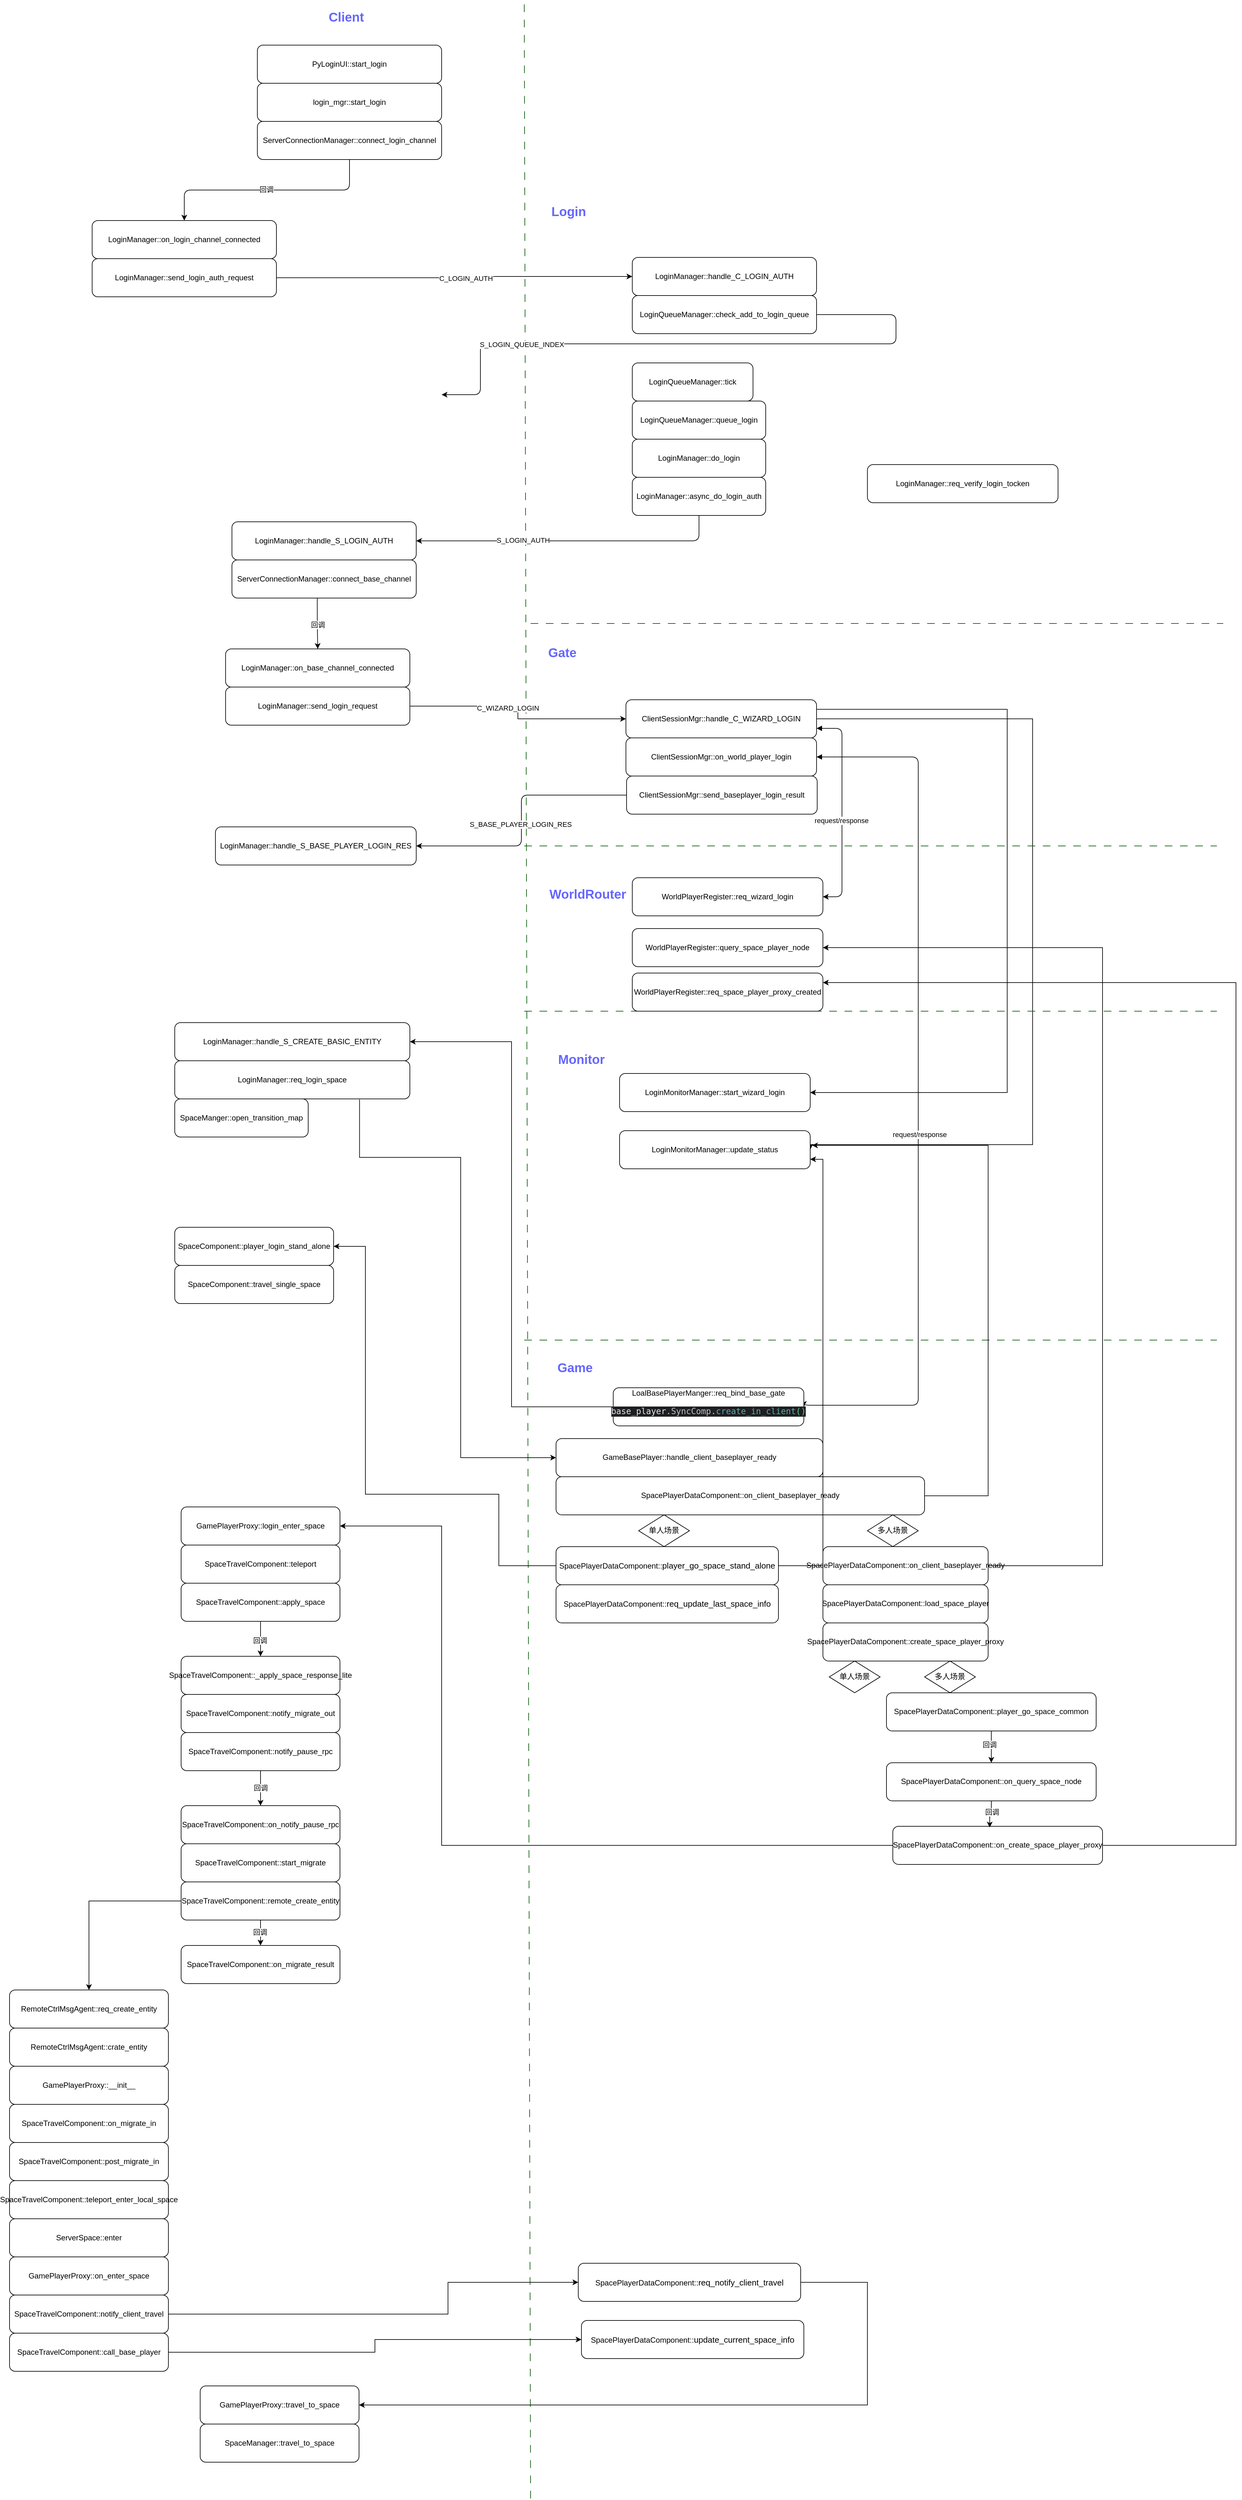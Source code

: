 <mxfile version="24.7.17">
  <diagram name="第 1 页" id="tbQYti1RwL86gPjknBMJ">
    <mxGraphModel dx="1434" dy="-325" grid="1" gridSize="10" guides="1" tooltips="1" connect="1" arrows="1" fold="1" page="1" pageScale="1" pageWidth="827" pageHeight="1169" math="0" shadow="0">
      <root>
        <mxCell id="0" />
        <mxCell id="1" parent="0" />
        <mxCell id="ZSSO2tjNnMxSbrquwL5Z-57" value="PyLoginUI::start_login" style="rounded=1;whiteSpace=wrap;html=1;" parent="1" vertex="1">
          <mxGeometry x="470" y="1360" width="290" height="60" as="geometry" />
        </mxCell>
        <mxCell id="ZSSO2tjNnMxSbrquwL5Z-58" value="login_mgr::start_login" style="rounded=1;whiteSpace=wrap;html=1;" parent="1" vertex="1">
          <mxGeometry x="470" y="1420" width="290" height="60" as="geometry" />
        </mxCell>
        <mxCell id="ZSSO2tjNnMxSbrquwL5Z-60" style="edgeStyle=orthogonalEdgeStyle;rounded=1;orthogonalLoop=1;jettySize=auto;html=1;entryX=0.5;entryY=0;entryDx=0;entryDy=0;" parent="1" source="ZSSO2tjNnMxSbrquwL5Z-59" target="ZSSO2tjNnMxSbrquwL5Z-61" edge="1">
          <mxGeometry relative="1" as="geometry">
            <mxPoint x="660" y="1670" as="targetPoint" />
          </mxGeometry>
        </mxCell>
        <mxCell id="ZSSO2tjNnMxSbrquwL5Z-62" value="回调" style="edgeLabel;html=1;align=center;verticalAlign=middle;resizable=0;points=[];rounded=1;" parent="ZSSO2tjNnMxSbrquwL5Z-60" vertex="1" connectable="0">
          <mxGeometry x="0.007" y="-1" relative="1" as="geometry">
            <mxPoint as="offset" />
          </mxGeometry>
        </mxCell>
        <mxCell id="ZSSO2tjNnMxSbrquwL5Z-59" value="ServerConnectionManager::connect_login_channel" style="rounded=1;whiteSpace=wrap;html=1;" parent="1" vertex="1">
          <mxGeometry x="470" y="1480" width="290" height="60" as="geometry" />
        </mxCell>
        <mxCell id="ZSSO2tjNnMxSbrquwL5Z-61" value="LoginManager::on_login_channel_connected" style="rounded=1;whiteSpace=wrap;html=1;" parent="1" vertex="1">
          <mxGeometry x="210" y="1636" width="290" height="60" as="geometry" />
        </mxCell>
        <mxCell id="ZSSO2tjNnMxSbrquwL5Z-65" style="edgeStyle=orthogonalEdgeStyle;rounded=1;orthogonalLoop=1;jettySize=auto;html=1;entryX=0;entryY=0.5;entryDx=0;entryDy=0;" parent="1" source="ZSSO2tjNnMxSbrquwL5Z-63" target="ZSSO2tjNnMxSbrquwL5Z-64" edge="1">
          <mxGeometry relative="1" as="geometry" />
        </mxCell>
        <mxCell id="ZSSO2tjNnMxSbrquwL5Z-66" value="C_LOGIN_AUTH" style="edgeLabel;html=1;align=center;verticalAlign=middle;resizable=0;points=[];rounded=1;" parent="ZSSO2tjNnMxSbrquwL5Z-65" vertex="1" connectable="0">
          <mxGeometry x="0.065" y="-3" relative="1" as="geometry">
            <mxPoint as="offset" />
          </mxGeometry>
        </mxCell>
        <mxCell id="ZSSO2tjNnMxSbrquwL5Z-63" value="LoginManager::send_login_auth_request" style="rounded=1;whiteSpace=wrap;html=1;" parent="1" vertex="1">
          <mxGeometry x="210" y="1696" width="290" height="60" as="geometry" />
        </mxCell>
        <mxCell id="ZSSO2tjNnMxSbrquwL5Z-64" value="LoginManager::handle_C_LOGIN_AUTH" style="rounded=1;whiteSpace=wrap;html=1;" parent="1" vertex="1">
          <mxGeometry x="1060" y="1694" width="290" height="60" as="geometry" />
        </mxCell>
        <mxCell id="ZSSO2tjNnMxSbrquwL5Z-67" value="" style="endArrow=none;html=1;rounded=1;dashed=1;dashPattern=12 12;fillColor=#008a00;strokeColor=#005700;" parent="1" edge="1">
          <mxGeometry width="50" height="50" relative="1" as="geometry">
            <mxPoint x="900" y="5220" as="sourcePoint" />
            <mxPoint x="890" y="1290" as="targetPoint" />
          </mxGeometry>
        </mxCell>
        <mxCell id="ZSSO2tjNnMxSbrquwL5Z-69" style="edgeStyle=orthogonalEdgeStyle;rounded=1;orthogonalLoop=1;jettySize=auto;html=1;entryX=1;entryY=0.5;entryDx=0;entryDy=0;" parent="1" source="ZSSO2tjNnMxSbrquwL5Z-68" edge="1">
          <mxGeometry relative="1" as="geometry">
            <mxPoint x="760" y="1910.0" as="targetPoint" />
            <Array as="points">
              <mxPoint x="1475" y="1830" />
              <mxPoint x="821" y="1830" />
              <mxPoint x="821" y="1910" />
            </Array>
          </mxGeometry>
        </mxCell>
        <mxCell id="ZSSO2tjNnMxSbrquwL5Z-71" value="S_LOGIN_QUEUE_INDEX" style="edgeLabel;html=1;align=center;verticalAlign=middle;resizable=0;points=[];rounded=1;" parent="ZSSO2tjNnMxSbrquwL5Z-69" vertex="1" connectable="0">
          <mxGeometry x="0.573" y="1" relative="1" as="geometry">
            <mxPoint as="offset" />
          </mxGeometry>
        </mxCell>
        <mxCell id="ZSSO2tjNnMxSbrquwL5Z-68" value="LoginQueueManager::check_add_to_login_queue" style="rounded=1;whiteSpace=wrap;html=1;" parent="1" vertex="1">
          <mxGeometry x="1060" y="1754" width="290" height="60" as="geometry" />
        </mxCell>
        <mxCell id="ZSSO2tjNnMxSbrquwL5Z-72" value="LoginQueueManager::tick" style="rounded=1;whiteSpace=wrap;html=1;" parent="1" vertex="1">
          <mxGeometry x="1060" y="1860" width="190" height="60" as="geometry" />
        </mxCell>
        <mxCell id="ZSSO2tjNnMxSbrquwL5Z-73" value="LoginQueueManager::queue_login" style="rounded=1;whiteSpace=wrap;html=1;" parent="1" vertex="1">
          <mxGeometry x="1060" y="1920" width="210" height="60" as="geometry" />
        </mxCell>
        <mxCell id="ZSSO2tjNnMxSbrquwL5Z-74" value="LoginManager::do_login" style="rounded=1;whiteSpace=wrap;html=1;" parent="1" vertex="1">
          <mxGeometry x="1060" y="1980" width="210" height="60" as="geometry" />
        </mxCell>
        <mxCell id="ZSSO2tjNnMxSbrquwL5Z-76" style="edgeStyle=orthogonalEdgeStyle;rounded=1;orthogonalLoop=1;jettySize=auto;html=1;entryX=1;entryY=0.5;entryDx=0;entryDy=0;exitX=0.5;exitY=1;exitDx=0;exitDy=0;" parent="1" source="ZSSO2tjNnMxSbrquwL5Z-75" target="ZSSO2tjNnMxSbrquwL5Z-78" edge="1">
          <mxGeometry relative="1" as="geometry">
            <mxPoint x="780" y="2120.0" as="targetPoint" />
            <Array as="points">
              <mxPoint x="1165" y="2140" />
              <mxPoint x="730" y="2140" />
            </Array>
          </mxGeometry>
        </mxCell>
        <mxCell id="ZSSO2tjNnMxSbrquwL5Z-77" value="S_LOGIN_AUTH" style="edgeLabel;html=1;align=center;verticalAlign=middle;resizable=0;points=[];rounded=1;" parent="ZSSO2tjNnMxSbrquwL5Z-76" vertex="1" connectable="0">
          <mxGeometry x="0.307" y="-1" relative="1" as="geometry">
            <mxPoint as="offset" />
          </mxGeometry>
        </mxCell>
        <mxCell id="ZSSO2tjNnMxSbrquwL5Z-75" value="LoginManager::async_do_login_auth" style="rounded=1;whiteSpace=wrap;html=1;" parent="1" vertex="1">
          <mxGeometry x="1060" y="2040" width="210" height="60" as="geometry" />
        </mxCell>
        <mxCell id="ZSSO2tjNnMxSbrquwL5Z-80" style="edgeStyle=orthogonalEdgeStyle;rounded=1;orthogonalLoop=1;jettySize=auto;html=1;exitX=0.463;exitY=0.97;exitDx=0;exitDy=0;exitPerimeter=0;" parent="1" source="ZSSO2tjNnMxSbrquwL5Z-82" target="ZSSO2tjNnMxSbrquwL5Z-79" edge="1">
          <mxGeometry relative="1" as="geometry" />
        </mxCell>
        <mxCell id="ZSSO2tjNnMxSbrquwL5Z-85" value="回调" style="edgeLabel;html=1;align=center;verticalAlign=middle;resizable=0;points=[];rounded=1;" parent="ZSSO2tjNnMxSbrquwL5Z-80" vertex="1" connectable="0">
          <mxGeometry x="0.083" relative="1" as="geometry">
            <mxPoint as="offset" />
          </mxGeometry>
        </mxCell>
        <mxCell id="ZSSO2tjNnMxSbrquwL5Z-78" value="LoginManager::handle_S_LOGIN_AUTH" style="rounded=1;whiteSpace=wrap;html=1;" parent="1" vertex="1">
          <mxGeometry x="430" y="2110" width="290" height="60" as="geometry" />
        </mxCell>
        <mxCell id="ZSSO2tjNnMxSbrquwL5Z-79" value="LoginManager::on_base_channel_connected" style="rounded=1;whiteSpace=wrap;html=1;" parent="1" vertex="1">
          <mxGeometry x="420" y="2310" width="290" height="60" as="geometry" />
        </mxCell>
        <mxCell id="ZSSO2tjNnMxSbrquwL5Z-82" value="ServerConnectionManager::connect_base&lt;span style=&quot;background-color: initial;&quot;&gt;_channel&lt;/span&gt;" style="rounded=1;whiteSpace=wrap;html=1;" parent="1" vertex="1">
          <mxGeometry x="430" y="2170" width="290" height="60" as="geometry" />
        </mxCell>
        <mxCell id="eY6YEB3uUFRD9Ry-o-zU-1" style="edgeStyle=orthogonalEdgeStyle;rounded=0;orthogonalLoop=1;jettySize=auto;html=1;" parent="1" source="ZSSO2tjNnMxSbrquwL5Z-86" target="ZSSO2tjNnMxSbrquwL5Z-92" edge="1">
          <mxGeometry relative="1" as="geometry" />
        </mxCell>
        <mxCell id="eY6YEB3uUFRD9Ry-o-zU-2" value="C_WIZARD_LOGIN" style="edgeLabel;html=1;align=center;verticalAlign=middle;resizable=0;points=[];" parent="eY6YEB3uUFRD9Ry-o-zU-1" vertex="1" connectable="0">
          <mxGeometry x="-0.146" y="-3" relative="1" as="geometry">
            <mxPoint as="offset" />
          </mxGeometry>
        </mxCell>
        <mxCell id="ZSSO2tjNnMxSbrquwL5Z-86" value="LoginManager::send_login_request" style="rounded=1;whiteSpace=wrap;html=1;" parent="1" vertex="1">
          <mxGeometry x="420" y="2370" width="290" height="60" as="geometry" />
        </mxCell>
        <mxCell id="eY6YEB3uUFRD9Ry-o-zU-4" style="edgeStyle=orthogonalEdgeStyle;rounded=0;orthogonalLoop=1;jettySize=auto;html=1;entryX=1;entryY=0.5;entryDx=0;entryDy=0;exitX=1;exitY=0.25;exitDx=0;exitDy=0;" parent="1" source="ZSSO2tjNnMxSbrquwL5Z-92" target="eY6YEB3uUFRD9Ry-o-zU-3" edge="1">
          <mxGeometry relative="1" as="geometry">
            <Array as="points">
              <mxPoint x="1650" y="2405" />
              <mxPoint x="1650" y="3008" />
            </Array>
          </mxGeometry>
        </mxCell>
        <mxCell id="eY6YEB3uUFRD9Ry-o-zU-5" style="edgeStyle=orthogonalEdgeStyle;rounded=0;orthogonalLoop=1;jettySize=auto;html=1;entryX=1;entryY=0.5;entryDx=0;entryDy=0;exitX=1;exitY=0.5;exitDx=0;exitDy=0;" parent="1" source="ZSSO2tjNnMxSbrquwL5Z-92" target="ZSSO2tjNnMxSbrquwL5Z-115" edge="1">
          <mxGeometry relative="1" as="geometry">
            <Array as="points">
              <mxPoint x="1690" y="2420" />
              <mxPoint x="1690" y="3090" />
              <mxPoint x="1340" y="3090" />
            </Array>
          </mxGeometry>
        </mxCell>
        <mxCell id="ZSSO2tjNnMxSbrquwL5Z-92" value="ClientSessionMgr::handle_C_WIZARD_LOGIN" style="rounded=1;whiteSpace=wrap;html=1;" parent="1" vertex="1">
          <mxGeometry x="1050" y="2390" width="300" height="60" as="geometry" />
        </mxCell>
        <mxCell id="ZSSO2tjNnMxSbrquwL5Z-93" value="LoginManager::req_verify_login_tocken" style="rounded=1;whiteSpace=wrap;html=1;" parent="1" vertex="1">
          <mxGeometry x="1430" y="2020" width="300" height="60" as="geometry" />
        </mxCell>
        <mxCell id="ZSSO2tjNnMxSbrquwL5Z-97" value="Login" style="text;html=1;align=center;verticalAlign=middle;whiteSpace=wrap;rounded=0;fontColor=#6666FF;fontStyle=1;fontSize=20;" parent="1" vertex="1">
          <mxGeometry x="930" y="1606" width="60" height="30" as="geometry" />
        </mxCell>
        <mxCell id="ZSSO2tjNnMxSbrquwL5Z-98" value="Client" style="text;html=1;align=center;verticalAlign=middle;whiteSpace=wrap;rounded=0;fontColor=#6666FF;fontStyle=1;fontSize=20;" parent="1" vertex="1">
          <mxGeometry x="580" y="1300" width="60" height="30" as="geometry" />
        </mxCell>
        <mxCell id="ZSSO2tjNnMxSbrquwL5Z-99" value="Gate" style="text;html=1;align=center;verticalAlign=middle;whiteSpace=wrap;rounded=0;fontColor=#6666FF;fontStyle=1;fontSize=20;" parent="1" vertex="1">
          <mxGeometry x="920" y="2300" width="60" height="30" as="geometry" />
        </mxCell>
        <mxCell id="ZSSO2tjNnMxSbrquwL5Z-100" value="" style="endArrow=none;html=1;rounded=1;dashed=1;dashPattern=12 12;fillColor=#008a00;strokeColor=#005700;" parent="1" edge="1">
          <mxGeometry width="50" height="50" relative="1" as="geometry">
            <mxPoint x="900" y="2270" as="sourcePoint" />
            <mxPoint x="1990" y="2270" as="targetPoint" />
          </mxGeometry>
        </mxCell>
        <mxCell id="ZSSO2tjNnMxSbrquwL5Z-101" value="WorldRouter" style="text;html=1;align=center;verticalAlign=middle;whiteSpace=wrap;rounded=0;fontColor=#6666FF;fontStyle=1;fontSize=20;" parent="1" vertex="1">
          <mxGeometry x="960" y="2680" width="60" height="30" as="geometry" />
        </mxCell>
        <mxCell id="ZSSO2tjNnMxSbrquwL5Z-102" value="" style="endArrow=none;html=1;rounded=1;dashed=1;dashPattern=12 12;fillColor=#008a00;strokeColor=#005700;" parent="1" edge="1">
          <mxGeometry width="50" height="50" relative="1" as="geometry">
            <mxPoint x="890" y="2620" as="sourcePoint" />
            <mxPoint x="1980" y="2620" as="targetPoint" />
          </mxGeometry>
        </mxCell>
        <mxCell id="ZSSO2tjNnMxSbrquwL5Z-103" value="WorldPlayerRegister::req_wizard_login" style="rounded=1;whiteSpace=wrap;html=1;" parent="1" vertex="1">
          <mxGeometry x="1060" y="2670" width="300" height="60" as="geometry" />
        </mxCell>
        <mxCell id="ZSSO2tjNnMxSbrquwL5Z-105" style="edgeStyle=orthogonalEdgeStyle;rounded=1;orthogonalLoop=1;jettySize=auto;html=1;entryX=1;entryY=0.5;entryDx=0;entryDy=0;startArrow=block;startFill=1;exitX=1;exitY=0.75;exitDx=0;exitDy=0;" parent="1" source="ZSSO2tjNnMxSbrquwL5Z-92" target="ZSSO2tjNnMxSbrquwL5Z-103" edge="1">
          <mxGeometry relative="1" as="geometry">
            <Array as="points">
              <mxPoint x="1390" y="2435" />
              <mxPoint x="1390" y="2700" />
            </Array>
          </mxGeometry>
        </mxCell>
        <mxCell id="ZSSO2tjNnMxSbrquwL5Z-106" value="request/response" style="edgeLabel;html=1;align=center;verticalAlign=middle;resizable=0;points=[];rounded=1;" parent="ZSSO2tjNnMxSbrquwL5Z-105" vertex="1" connectable="0">
          <mxGeometry x="0.103" y="-1" relative="1" as="geometry">
            <mxPoint as="offset" />
          </mxGeometry>
        </mxCell>
        <mxCell id="ZSSO2tjNnMxSbrquwL5Z-110" style="edgeStyle=orthogonalEdgeStyle;rounded=1;orthogonalLoop=1;jettySize=auto;html=1;exitX=1;exitY=0.5;exitDx=0;exitDy=0;startArrow=block;startFill=1;entryX=1;entryY=0.5;entryDx=0;entryDy=0;" parent="1" source="ZSSO2tjNnMxSbrquwL5Z-104" target="ZSSO2tjNnMxSbrquwL5Z-109" edge="1">
          <mxGeometry relative="1" as="geometry">
            <Array as="points">
              <mxPoint x="1510" y="2480" />
              <mxPoint x="1510" y="3500" />
              <mxPoint x="1330" y="3500" />
            </Array>
            <mxPoint x="1340" y="3500" as="targetPoint" />
          </mxGeometry>
        </mxCell>
        <mxCell id="ZSSO2tjNnMxSbrquwL5Z-111" value="request/response" style="edgeLabel;html=1;align=center;verticalAlign=middle;resizable=0;points=[];rounded=1;" parent="ZSSO2tjNnMxSbrquwL5Z-110" vertex="1" connectable="0">
          <mxGeometry x="0.107" y="2" relative="1" as="geometry">
            <mxPoint as="offset" />
          </mxGeometry>
        </mxCell>
        <mxCell id="ZSSO2tjNnMxSbrquwL5Z-104" value="ClientSessionMgr::on_world_player_login" style="rounded=1;whiteSpace=wrap;html=1;" parent="1" vertex="1">
          <mxGeometry x="1050" y="2450" width="300" height="60" as="geometry" />
        </mxCell>
        <mxCell id="ZSSO2tjNnMxSbrquwL5Z-107" value="Game" style="text;html=1;align=center;verticalAlign=middle;whiteSpace=wrap;rounded=0;fontColor=#6666FF;fontStyle=1;fontSize=20;" parent="1" vertex="1">
          <mxGeometry x="940" y="3425.46" width="60" height="30" as="geometry" />
        </mxCell>
        <mxCell id="ZSSO2tjNnMxSbrquwL5Z-108" value="" style="endArrow=none;html=1;rounded=1;dashed=1;dashPattern=12 12;fillColor=#008a00;strokeColor=#005700;" parent="1" edge="1">
          <mxGeometry width="50" height="50" relative="1" as="geometry">
            <mxPoint x="890" y="2880" as="sourcePoint" />
            <mxPoint x="1980" y="2880" as="targetPoint" />
          </mxGeometry>
        </mxCell>
        <mxCell id="eY6YEB3uUFRD9Ry-o-zU-9" style="edgeStyle=orthogonalEdgeStyle;rounded=0;orthogonalLoop=1;jettySize=auto;html=1;entryX=1;entryY=0.5;entryDx=0;entryDy=0;" parent="1" source="ZSSO2tjNnMxSbrquwL5Z-109" target="eY6YEB3uUFRD9Ry-o-zU-6" edge="1">
          <mxGeometry relative="1" as="geometry" />
        </mxCell>
        <mxCell id="ZSSO2tjNnMxSbrquwL5Z-109" value="LoalBasePlayerManger::req_bind_base_gate&lt;div&gt;&lt;div style=&quot;background-color:#1e1f22;color:#bcbec4&quot;&gt;&lt;pre style=&quot;font-family:&#39;JetBrains Mono&#39;,monospace;font-size:9.8pt;&quot;&gt;&lt;span style=&quot;color:#e5e3e3;&quot;&gt;base_player&lt;/span&gt;.SyncComp.&lt;span style=&quot;color:#58aeae;&quot;&gt;create_in_client&lt;/span&gt;&lt;span style=&quot;color:#63ca97;&quot;&gt;()&lt;/span&gt;&lt;/pre&gt;&lt;/div&gt;&lt;/div&gt;" style="rounded=1;whiteSpace=wrap;html=1;" parent="1" vertex="1">
          <mxGeometry x="1030" y="3472.46" width="300" height="60" as="geometry" />
        </mxCell>
        <mxCell id="ZSSO2tjNnMxSbrquwL5Z-113" value="" style="endArrow=none;html=1;rounded=1;dashed=1;dashPattern=12 12;fillColor=#008a00;strokeColor=#005700;" parent="1" edge="1">
          <mxGeometry width="50" height="50" relative="1" as="geometry">
            <mxPoint x="890" y="3397.53" as="sourcePoint" />
            <mxPoint x="1980" y="3397.53" as="targetPoint" />
          </mxGeometry>
        </mxCell>
        <mxCell id="ZSSO2tjNnMxSbrquwL5Z-114" value="Monitor" style="text;html=1;align=center;verticalAlign=middle;whiteSpace=wrap;rounded=0;fontColor=#6666FF;fontStyle=1;fontSize=20;" parent="1" vertex="1">
          <mxGeometry x="950" y="2940" width="60" height="30" as="geometry" />
        </mxCell>
        <mxCell id="ZSSO2tjNnMxSbrquwL5Z-115" value="LoginMonitorManager::update_status" style="rounded=1;whiteSpace=wrap;html=1;" parent="1" vertex="1">
          <mxGeometry x="1040" y="3068" width="300" height="60" as="geometry" />
        </mxCell>
        <mxCell id="ZSSO2tjNnMxSbrquwL5Z-119" style="edgeStyle=orthogonalEdgeStyle;rounded=1;orthogonalLoop=1;jettySize=auto;html=1;entryX=1;entryY=0.5;entryDx=0;entryDy=0;" parent="1" source="ZSSO2tjNnMxSbrquwL5Z-117" target="ZSSO2tjNnMxSbrquwL5Z-118" edge="1">
          <mxGeometry relative="1" as="geometry" />
        </mxCell>
        <mxCell id="ZSSO2tjNnMxSbrquwL5Z-121" value="S_BASE_PLAYER_LOGIN_RES" style="edgeLabel;html=1;align=center;verticalAlign=middle;resizable=0;points=[];rounded=1;" parent="ZSSO2tjNnMxSbrquwL5Z-119" vertex="1" connectable="0">
          <mxGeometry x="0.029" y="-2" relative="1" as="geometry">
            <mxPoint as="offset" />
          </mxGeometry>
        </mxCell>
        <mxCell id="ZSSO2tjNnMxSbrquwL5Z-117" value="ClientSessionMgr::send_baseplayer_login_result" style="rounded=1;whiteSpace=wrap;html=1;" parent="1" vertex="1">
          <mxGeometry x="1051" y="2510" width="300" height="60" as="geometry" />
        </mxCell>
        <mxCell id="ZSSO2tjNnMxSbrquwL5Z-118" value="LoginManager::handle_S_BASE_PLAYER_LOGIN_RES" style="rounded=1;whiteSpace=wrap;html=1;" parent="1" vertex="1">
          <mxGeometry x="404" y="2590" width="316" height="60" as="geometry" />
        </mxCell>
        <mxCell id="eY6YEB3uUFRD9Ry-o-zU-3" value="LoginMonitorManager::start_wizard_login" style="rounded=1;whiteSpace=wrap;html=1;" parent="1" vertex="1">
          <mxGeometry x="1040" y="2978" width="300" height="60" as="geometry" />
        </mxCell>
        <mxCell id="eY6YEB3uUFRD9Ry-o-zU-6" value="LoginManager::handle_S_CREATE_BASIC_ENTITY" style="rounded=1;whiteSpace=wrap;html=1;" parent="1" vertex="1">
          <mxGeometry x="340" y="2898" width="370" height="60" as="geometry" />
        </mxCell>
        <mxCell id="eY6YEB3uUFRD9Ry-o-zU-10" style="edgeStyle=orthogonalEdgeStyle;rounded=0;orthogonalLoop=1;jettySize=auto;html=1;exitX=0.786;exitY=1.017;exitDx=0;exitDy=0;exitPerimeter=0;entryX=0;entryY=0.5;entryDx=0;entryDy=0;" parent="1" source="eY6YEB3uUFRD9Ry-o-zU-7" target="eY6YEB3uUFRD9Ry-o-zU-11" edge="1">
          <mxGeometry relative="1" as="geometry">
            <mxPoint x="960" y="3110" as="targetPoint" />
            <Array as="points">
              <mxPoint x="631" y="3110" />
              <mxPoint x="790" y="3110" />
              <mxPoint x="790" y="3582" />
            </Array>
          </mxGeometry>
        </mxCell>
        <mxCell id="eY6YEB3uUFRD9Ry-o-zU-7" value="LoginManager::req_login_space" style="rounded=1;whiteSpace=wrap;html=1;" parent="1" vertex="1">
          <mxGeometry x="340" y="2958" width="370" height="60" as="geometry" />
        </mxCell>
        <mxCell id="eY6YEB3uUFRD9Ry-o-zU-8" value="SpaceManger::open_transition_map" style="rounded=1;whiteSpace=wrap;html=1;" parent="1" vertex="1">
          <mxGeometry x="340" y="3018" width="210" height="60" as="geometry" />
        </mxCell>
        <mxCell id="eY6YEB3uUFRD9Ry-o-zU-11" value="GameBasePlayer::handle_client_baseplayer_ready" style="rounded=1;whiteSpace=wrap;html=1;" parent="1" vertex="1">
          <mxGeometry x="940" y="3552.46" width="420" height="60" as="geometry" />
        </mxCell>
        <mxCell id="eY6YEB3uUFRD9Ry-o-zU-12" style="edgeStyle=orthogonalEdgeStyle;rounded=0;orthogonalLoop=1;jettySize=auto;html=1;entryX=1.01;entryY=0.385;entryDx=0;entryDy=0;entryPerimeter=0;exitX=1;exitY=0.5;exitDx=0;exitDy=0;" parent="1" source="eY6YEB3uUFRD9Ry-o-zU-13" target="ZSSO2tjNnMxSbrquwL5Z-115" edge="1">
          <mxGeometry relative="1" as="geometry">
            <Array as="points">
              <mxPoint x="1620" y="3643" />
              <mxPoint x="1620" y="3091" />
            </Array>
          </mxGeometry>
        </mxCell>
        <mxCell id="eY6YEB3uUFRD9Ry-o-zU-13" value="SpacePlayerDataComponent::on_client_baseplayer_ready" style="rounded=1;whiteSpace=wrap;html=1;" parent="1" vertex="1">
          <mxGeometry x="940" y="3612.46" width="580" height="60" as="geometry" />
        </mxCell>
        <mxCell id="g29lBKL64UpHzZ_KrCZt-3" style="edgeStyle=orthogonalEdgeStyle;rounded=0;orthogonalLoop=1;jettySize=auto;html=1;entryX=1;entryY=0.75;entryDx=0;entryDy=0;exitX=1;exitY=0.5;exitDx=0;exitDy=0;" parent="1" source="g29lBKL64UpHzZ_KrCZt-1" target="ZSSO2tjNnMxSbrquwL5Z-115" edge="1">
          <mxGeometry relative="1" as="geometry">
            <Array as="points">
              <mxPoint x="1360" y="3752" />
              <mxPoint x="1360" y="3113" />
            </Array>
          </mxGeometry>
        </mxCell>
        <mxCell id="g29lBKL64UpHzZ_KrCZt-5" style="edgeStyle=orthogonalEdgeStyle;rounded=0;orthogonalLoop=1;jettySize=auto;html=1;entryX=1;entryY=0.5;entryDx=0;entryDy=0;exitX=0;exitY=0.5;exitDx=0;exitDy=0;" parent="1" source="g29lBKL64UpHzZ_KrCZt-1" target="g29lBKL64UpHzZ_KrCZt-4" edge="1">
          <mxGeometry relative="1" as="geometry">
            <Array as="points">
              <mxPoint x="850" y="3752" />
              <mxPoint x="850" y="3640" />
              <mxPoint x="640" y="3640" />
              <mxPoint x="640" y="3250" />
            </Array>
          </mxGeometry>
        </mxCell>
        <mxCell id="g29lBKL64UpHzZ_KrCZt-1" value="SpacePlayerDataComponent::&lt;span style=&quot;font-size: 9.8pt;&quot;&gt;player_go_space_stand_alone&lt;/span&gt;" style="rounded=1;whiteSpace=wrap;html=1;fontColor=#000000;labelBackgroundColor=none;fontFamily=Helvetica;" parent="1" vertex="1">
          <mxGeometry x="940" y="3722.46" width="350" height="60" as="geometry" />
        </mxCell>
        <mxCell id="g29lBKL64UpHzZ_KrCZt-2" value="单人场景" style="rhombus;whiteSpace=wrap;html=1;" parent="1" vertex="1">
          <mxGeometry x="1070" y="3672.46" width="80" height="50" as="geometry" />
        </mxCell>
        <mxCell id="g29lBKL64UpHzZ_KrCZt-4" value="SpaceComponent::player_login_stand_alone" style="rounded=1;whiteSpace=wrap;html=1;" parent="1" vertex="1">
          <mxGeometry x="340" y="3220" width="250" height="60" as="geometry" />
        </mxCell>
        <mxCell id="g29lBKL64UpHzZ_KrCZt-6" value="SpaceComponent::travel_single_space" style="rounded=1;whiteSpace=wrap;html=1;" parent="1" vertex="1">
          <mxGeometry x="340" y="3280" width="250" height="60" as="geometry" />
        </mxCell>
        <mxCell id="g29lBKL64UpHzZ_KrCZt-7" value="SpacePlayerDataComponent::&lt;span style=&quot;font-size: 13.067px;&quot;&gt;req_update_last_space_info&lt;/span&gt;" style="rounded=1;whiteSpace=wrap;html=1;fontColor=#000000;labelBackgroundColor=none;fontFamily=Helvetica;" parent="1" vertex="1">
          <mxGeometry x="940" y="3782.46" width="350" height="60" as="geometry" />
        </mxCell>
        <mxCell id="g29lBKL64UpHzZ_KrCZt-8" value="多人场景" style="rhombus;whiteSpace=wrap;html=1;" parent="1" vertex="1">
          <mxGeometry x="1430" y="3672.46" width="80" height="50" as="geometry" />
        </mxCell>
        <mxCell id="g29lBKL64UpHzZ_KrCZt-11" value="WorldPlayerRegister::query_space_player_node" style="rounded=1;whiteSpace=wrap;html=1;" parent="1" vertex="1">
          <mxGeometry x="1060" y="2750" width="300" height="60" as="geometry" />
        </mxCell>
        <mxCell id="g29lBKL64UpHzZ_KrCZt-14" style="edgeStyle=orthogonalEdgeStyle;rounded=0;orthogonalLoop=1;jettySize=auto;html=1;entryX=1;entryY=0.5;entryDx=0;entryDy=0;" parent="1" source="g29lBKL64UpHzZ_KrCZt-12" target="g29lBKL64UpHzZ_KrCZt-11" edge="1">
          <mxGeometry relative="1" as="geometry">
            <Array as="points">
              <mxPoint x="1800" y="3753" />
              <mxPoint x="1800" y="2780" />
            </Array>
          </mxGeometry>
        </mxCell>
        <mxCell id="g29lBKL64UpHzZ_KrCZt-12" value="SpacePlayerDataComponent::on_client_baseplayer_ready" style="rounded=1;whiteSpace=wrap;html=1;fontColor=#000000;labelBackgroundColor=none;fontFamily=Helvetica;" parent="1" vertex="1">
          <mxGeometry x="1360" y="3722.46" width="260" height="60" as="geometry" />
        </mxCell>
        <mxCell id="g29lBKL64UpHzZ_KrCZt-15" value="SpacePlayerDataComponent::load_space_player" style="rounded=1;whiteSpace=wrap;html=1;fontColor=#000000;labelBackgroundColor=none;fontFamily=Helvetica;" parent="1" vertex="1">
          <mxGeometry x="1360" y="3782.46" width="260" height="60" as="geometry" />
        </mxCell>
        <mxCell id="g29lBKL64UpHzZ_KrCZt-16" value="SpacePlayerDataComponent::create_space_player_proxy" style="rounded=1;whiteSpace=wrap;html=1;fontColor=#000000;labelBackgroundColor=none;fontFamily=Helvetica;" parent="1" vertex="1">
          <mxGeometry x="1360" y="3842.46" width="260" height="60" as="geometry" />
        </mxCell>
        <mxCell id="g29lBKL64UpHzZ_KrCZt-17" value="单人场景" style="rhombus;whiteSpace=wrap;html=1;" parent="1" vertex="1">
          <mxGeometry x="1370" y="3902.46" width="80" height="50" as="geometry" />
        </mxCell>
        <mxCell id="g29lBKL64UpHzZ_KrCZt-18" value="多人场景" style="rhombus;whiteSpace=wrap;html=1;" parent="1" vertex="1">
          <mxGeometry x="1520" y="3902.46" width="80" height="50" as="geometry" />
        </mxCell>
        <mxCell id="g29lBKL64UpHzZ_KrCZt-20" style="edgeStyle=orthogonalEdgeStyle;rounded=0;orthogonalLoop=1;jettySize=auto;html=1;" parent="1" source="g29lBKL64UpHzZ_KrCZt-19" edge="1">
          <mxGeometry relative="1" as="geometry">
            <mxPoint x="1625" y="4062.46" as="targetPoint" />
          </mxGeometry>
        </mxCell>
        <mxCell id="g29lBKL64UpHzZ_KrCZt-21" value="回调" style="edgeLabel;html=1;align=center;verticalAlign=middle;resizable=0;points=[];" parent="g29lBKL64UpHzZ_KrCZt-20" vertex="1" connectable="0">
          <mxGeometry x="-0.156" y="-3" relative="1" as="geometry">
            <mxPoint as="offset" />
          </mxGeometry>
        </mxCell>
        <mxCell id="g29lBKL64UpHzZ_KrCZt-19" value="SpacePlayerDataComponent::player_go_space_common" style="rounded=1;whiteSpace=wrap;html=1;fontColor=#000000;labelBackgroundColor=none;fontFamily=Helvetica;" parent="1" vertex="1">
          <mxGeometry x="1460" y="3952.46" width="330" height="60" as="geometry" />
        </mxCell>
        <mxCell id="g29lBKL64UpHzZ_KrCZt-22" value="SpacePlayerDataComponent::on_query_space_node" style="rounded=1;whiteSpace=wrap;html=1;fontColor=#000000;labelBackgroundColor=none;fontFamily=Helvetica;" parent="1" vertex="1">
          <mxGeometry x="1460" y="4062.46" width="330" height="60" as="geometry" />
        </mxCell>
        <mxCell id="g29lBKL64UpHzZ_KrCZt-27" style="edgeStyle=orthogonalEdgeStyle;rounded=0;orthogonalLoop=1;jettySize=auto;html=1;entryX=1;entryY=0.25;entryDx=0;entryDy=0;" parent="1" source="g29lBKL64UpHzZ_KrCZt-23" target="g29lBKL64UpHzZ_KrCZt-26" edge="1">
          <mxGeometry relative="1" as="geometry">
            <Array as="points">
              <mxPoint x="2010" y="4192" />
              <mxPoint x="2010" y="2835" />
            </Array>
          </mxGeometry>
        </mxCell>
        <mxCell id="g29lBKL64UpHzZ_KrCZt-28" style="edgeStyle=orthogonalEdgeStyle;rounded=0;orthogonalLoop=1;jettySize=auto;html=1;entryX=1;entryY=0.5;entryDx=0;entryDy=0;" parent="1" source="g29lBKL64UpHzZ_KrCZt-23" target="g29lBKL64UpHzZ_KrCZt-29" edge="1">
          <mxGeometry relative="1" as="geometry">
            <mxPoint x="650" y="3670" as="targetPoint" />
            <Array as="points">
              <mxPoint x="760" y="4192" />
              <mxPoint x="760" y="3690" />
            </Array>
          </mxGeometry>
        </mxCell>
        <mxCell id="g29lBKL64UpHzZ_KrCZt-23" value="SpacePlayerDataComponent::on_create_space_player_proxy" style="rounded=1;whiteSpace=wrap;html=1;fontColor=#000000;labelBackgroundColor=none;fontFamily=Helvetica;" parent="1" vertex="1">
          <mxGeometry x="1470" y="4162.46" width="330" height="60" as="geometry" />
        </mxCell>
        <mxCell id="g29lBKL64UpHzZ_KrCZt-24" style="edgeStyle=orthogonalEdgeStyle;rounded=0;orthogonalLoop=1;jettySize=auto;html=1;entryX=0.462;entryY=0.031;entryDx=0;entryDy=0;entryPerimeter=0;" parent="1" source="g29lBKL64UpHzZ_KrCZt-22" target="g29lBKL64UpHzZ_KrCZt-23" edge="1">
          <mxGeometry relative="1" as="geometry" />
        </mxCell>
        <mxCell id="g29lBKL64UpHzZ_KrCZt-25" value="回调" style="edgeLabel;html=1;align=center;verticalAlign=middle;resizable=0;points=[];" parent="g29lBKL64UpHzZ_KrCZt-24" vertex="1" connectable="0">
          <mxGeometry x="-0.225" y="1" relative="1" as="geometry">
            <mxPoint as="offset" />
          </mxGeometry>
        </mxCell>
        <mxCell id="g29lBKL64UpHzZ_KrCZt-26" value="WorldPlayerRegister::req_space_player_proxy_created" style="rounded=1;whiteSpace=wrap;html=1;" parent="1" vertex="1">
          <mxGeometry x="1060" y="2820" width="300" height="60" as="geometry" />
        </mxCell>
        <mxCell id="g29lBKL64UpHzZ_KrCZt-29" value="GamePlayerProxy::login_enter_space" style="rounded=1;whiteSpace=wrap;html=1;" parent="1" vertex="1">
          <mxGeometry x="350" y="3660" width="250" height="60" as="geometry" />
        </mxCell>
        <mxCell id="g29lBKL64UpHzZ_KrCZt-30" value="SpaceTravelComponent::teleport" style="rounded=1;whiteSpace=wrap;html=1;" parent="1" vertex="1">
          <mxGeometry x="350" y="3720" width="250" height="60" as="geometry" />
        </mxCell>
        <mxCell id="g29lBKL64UpHzZ_KrCZt-35" style="edgeStyle=orthogonalEdgeStyle;rounded=0;orthogonalLoop=1;jettySize=auto;html=1;entryX=0.5;entryY=0;entryDx=0;entryDy=0;" parent="1" source="g29lBKL64UpHzZ_KrCZt-31" target="g29lBKL64UpHzZ_KrCZt-32" edge="1">
          <mxGeometry relative="1" as="geometry" />
        </mxCell>
        <mxCell id="g29lBKL64UpHzZ_KrCZt-36" value="回调" style="edgeLabel;html=1;align=center;verticalAlign=middle;resizable=0;points=[];" parent="g29lBKL64UpHzZ_KrCZt-35" vertex="1" connectable="0">
          <mxGeometry x="0.067" y="-1" relative="1" as="geometry">
            <mxPoint as="offset" />
          </mxGeometry>
        </mxCell>
        <mxCell id="g29lBKL64UpHzZ_KrCZt-31" value="SpaceTravelComponent::apply_space" style="rounded=1;whiteSpace=wrap;html=1;" parent="1" vertex="1">
          <mxGeometry x="350" y="3780" width="250" height="60" as="geometry" />
        </mxCell>
        <mxCell id="g29lBKL64UpHzZ_KrCZt-32" value="SpaceTravelComponent::_apply_space_response_lite" style="rounded=1;whiteSpace=wrap;html=1;" parent="1" vertex="1">
          <mxGeometry x="350" y="3895" width="250" height="60" as="geometry" />
        </mxCell>
        <mxCell id="g29lBKL64UpHzZ_KrCZt-33" value="SpaceTravelComponent::notify_migrate_out" style="rounded=1;whiteSpace=wrap;html=1;" parent="1" vertex="1">
          <mxGeometry x="350" y="3955" width="250" height="60" as="geometry" />
        </mxCell>
        <mxCell id="g29lBKL64UpHzZ_KrCZt-38" style="edgeStyle=orthogonalEdgeStyle;rounded=0;orthogonalLoop=1;jettySize=auto;html=1;entryX=0.5;entryY=0;entryDx=0;entryDy=0;" parent="1" source="g29lBKL64UpHzZ_KrCZt-34" target="g29lBKL64UpHzZ_KrCZt-37" edge="1">
          <mxGeometry relative="1" as="geometry" />
        </mxCell>
        <mxCell id="g29lBKL64UpHzZ_KrCZt-39" value="回调" style="edgeLabel;html=1;align=center;verticalAlign=middle;resizable=0;points=[];" parent="g29lBKL64UpHzZ_KrCZt-38" vertex="1" connectable="0">
          <mxGeometry x="-0.024" relative="1" as="geometry">
            <mxPoint as="offset" />
          </mxGeometry>
        </mxCell>
        <mxCell id="g29lBKL64UpHzZ_KrCZt-34" value="SpaceTravelComponent::notify_pause_rpc" style="rounded=1;whiteSpace=wrap;html=1;" parent="1" vertex="1">
          <mxGeometry x="350" y="4015" width="250" height="60" as="geometry" />
        </mxCell>
        <mxCell id="g29lBKL64UpHzZ_KrCZt-37" value="SpaceTravelComponent::on_notify_pause_rpc" style="rounded=1;whiteSpace=wrap;html=1;" parent="1" vertex="1">
          <mxGeometry x="350" y="4130" width="250" height="60" as="geometry" />
        </mxCell>
        <mxCell id="g29lBKL64UpHzZ_KrCZt-40" value="SpaceTravelComponent::start_migrate" style="rounded=1;whiteSpace=wrap;html=1;" parent="1" vertex="1">
          <mxGeometry x="350" y="4190" width="250" height="60" as="geometry" />
        </mxCell>
        <mxCell id="g29lBKL64UpHzZ_KrCZt-43" style="edgeStyle=orthogonalEdgeStyle;rounded=0;orthogonalLoop=1;jettySize=auto;html=1;" parent="1" source="g29lBKL64UpHzZ_KrCZt-41" target="g29lBKL64UpHzZ_KrCZt-42" edge="1">
          <mxGeometry relative="1" as="geometry" />
        </mxCell>
        <mxCell id="g29lBKL64UpHzZ_KrCZt-45" style="edgeStyle=orthogonalEdgeStyle;rounded=0;orthogonalLoop=1;jettySize=auto;html=1;entryX=0.5;entryY=0;entryDx=0;entryDy=0;" parent="1" source="g29lBKL64UpHzZ_KrCZt-41" target="g29lBKL64UpHzZ_KrCZt-44" edge="1">
          <mxGeometry relative="1" as="geometry" />
        </mxCell>
        <mxCell id="g29lBKL64UpHzZ_KrCZt-46" value="回调" style="edgeLabel;html=1;align=center;verticalAlign=middle;resizable=0;points=[];" parent="g29lBKL64UpHzZ_KrCZt-45" vertex="1" connectable="0">
          <mxGeometry x="-0.075" y="-1" relative="1" as="geometry">
            <mxPoint as="offset" />
          </mxGeometry>
        </mxCell>
        <mxCell id="g29lBKL64UpHzZ_KrCZt-41" value="SpaceTravelComponent::remote_create_entity" style="rounded=1;whiteSpace=wrap;html=1;" parent="1" vertex="1">
          <mxGeometry x="350" y="4250" width="250" height="60" as="geometry" />
        </mxCell>
        <mxCell id="g29lBKL64UpHzZ_KrCZt-42" value="RemoteCtrlMsgAgent::req_create_entity" style="rounded=1;whiteSpace=wrap;html=1;" parent="1" vertex="1">
          <mxGeometry x="80" y="4420" width="250" height="60" as="geometry" />
        </mxCell>
        <mxCell id="g29lBKL64UpHzZ_KrCZt-44" value="SpaceTravelComponent::on_migrate_result" style="rounded=1;whiteSpace=wrap;html=1;" parent="1" vertex="1">
          <mxGeometry x="350" y="4350" width="250" height="60" as="geometry" />
        </mxCell>
        <mxCell id="g29lBKL64UpHzZ_KrCZt-47" value="RemoteCtrlMsgAgent::crate_entity" style="rounded=1;whiteSpace=wrap;html=1;" parent="1" vertex="1">
          <mxGeometry x="80" y="4480" width="250" height="60" as="geometry" />
        </mxCell>
        <mxCell id="g29lBKL64UpHzZ_KrCZt-48" value="GamePlayerProxy::__init__" style="rounded=1;whiteSpace=wrap;html=1;" parent="1" vertex="1">
          <mxGeometry x="80" y="4540" width="250" height="60" as="geometry" />
        </mxCell>
        <mxCell id="g29lBKL64UpHzZ_KrCZt-49" value="SpaceTravelComponent::on_migrate_in" style="rounded=1;whiteSpace=wrap;html=1;" parent="1" vertex="1">
          <mxGeometry x="80" y="4600" width="250" height="60" as="geometry" />
        </mxCell>
        <mxCell id="g29lBKL64UpHzZ_KrCZt-50" value="SpaceTravelComponent::post_migrate_in" style="rounded=1;whiteSpace=wrap;html=1;" parent="1" vertex="1">
          <mxGeometry x="80" y="4660" width="250" height="60" as="geometry" />
        </mxCell>
        <mxCell id="g29lBKL64UpHzZ_KrCZt-51" value="SpaceTravelComponent::teleport_enter_local_space" style="rounded=1;whiteSpace=wrap;html=1;" parent="1" vertex="1">
          <mxGeometry x="80" y="4720" width="250" height="60" as="geometry" />
        </mxCell>
        <mxCell id="g29lBKL64UpHzZ_KrCZt-52" value="ServerSpace::enter" style="rounded=1;whiteSpace=wrap;html=1;" parent="1" vertex="1">
          <mxGeometry x="80" y="4780" width="250" height="60" as="geometry" />
        </mxCell>
        <mxCell id="g29lBKL64UpHzZ_KrCZt-53" value="GamePlayerProxy::on_enter_space" style="rounded=1;whiteSpace=wrap;html=1;" parent="1" vertex="1">
          <mxGeometry x="80" y="4840" width="250" height="60" as="geometry" />
        </mxCell>
        <mxCell id="g29lBKL64UpHzZ_KrCZt-58" style="edgeStyle=orthogonalEdgeStyle;rounded=0;orthogonalLoop=1;jettySize=auto;html=1;entryX=0;entryY=0.5;entryDx=0;entryDy=0;" parent="1" source="g29lBKL64UpHzZ_KrCZt-54" target="g29lBKL64UpHzZ_KrCZt-55" edge="1">
          <mxGeometry relative="1" as="geometry">
            <Array as="points">
              <mxPoint x="770" y="4930" />
              <mxPoint x="770" y="4880" />
            </Array>
          </mxGeometry>
        </mxCell>
        <mxCell id="g29lBKL64UpHzZ_KrCZt-54" value="SpaceTravelComponent::notify_client_travel" style="rounded=1;whiteSpace=wrap;html=1;" parent="1" vertex="1">
          <mxGeometry x="80" y="4900" width="250" height="60" as="geometry" />
        </mxCell>
        <mxCell id="g29lBKL64UpHzZ_KrCZt-61" style="edgeStyle=orthogonalEdgeStyle;rounded=0;orthogonalLoop=1;jettySize=auto;html=1;entryX=1;entryY=0.5;entryDx=0;entryDy=0;" parent="1" source="g29lBKL64UpHzZ_KrCZt-55" target="g29lBKL64UpHzZ_KrCZt-59" edge="1">
          <mxGeometry relative="1" as="geometry">
            <Array as="points">
              <mxPoint x="1430" y="4880" />
              <mxPoint x="1430" y="5073" />
            </Array>
          </mxGeometry>
        </mxCell>
        <mxCell id="g29lBKL64UpHzZ_KrCZt-55" value="SpacePlayerDataComponent::&lt;span style=&quot;font-size: 13.067px;&quot;&gt;req_notify_client_travel&lt;/span&gt;" style="rounded=1;whiteSpace=wrap;html=1;fontColor=#000000;labelBackgroundColor=none;fontFamily=Helvetica;" parent="1" vertex="1">
          <mxGeometry x="975" y="4850" width="350" height="60" as="geometry" />
        </mxCell>
        <mxCell id="g29lBKL64UpHzZ_KrCZt-59" value="GamePlayerProxy::travel_to_space" style="rounded=1;whiteSpace=wrap;html=1;" parent="1" vertex="1">
          <mxGeometry x="380" y="5043" width="250" height="60" as="geometry" />
        </mxCell>
        <mxCell id="g29lBKL64UpHzZ_KrCZt-60" value="SpaceManager::travel_to_space" style="rounded=1;whiteSpace=wrap;html=1;" parent="1" vertex="1">
          <mxGeometry x="380" y="5103" width="250" height="60" as="geometry" />
        </mxCell>
        <mxCell id="g29lBKL64UpHzZ_KrCZt-64" style="edgeStyle=orthogonalEdgeStyle;rounded=0;orthogonalLoop=1;jettySize=auto;html=1;entryX=0;entryY=0.5;entryDx=0;entryDy=0;" parent="1" source="g29lBKL64UpHzZ_KrCZt-62" target="g29lBKL64UpHzZ_KrCZt-63" edge="1">
          <mxGeometry relative="1" as="geometry" />
        </mxCell>
        <mxCell id="g29lBKL64UpHzZ_KrCZt-62" value="SpaceTravelComponent::call_base_player" style="rounded=1;whiteSpace=wrap;html=1;" parent="1" vertex="1">
          <mxGeometry x="80" y="4960" width="250" height="60" as="geometry" />
        </mxCell>
        <mxCell id="g29lBKL64UpHzZ_KrCZt-63" value="SpacePlayerDataComponent::&lt;span style=&quot;font-size: 13.067px;&quot;&gt;update_current_space_info&lt;/span&gt;" style="rounded=1;whiteSpace=wrap;html=1;fontColor=#000000;labelBackgroundColor=none;fontFamily=Helvetica;" parent="1" vertex="1">
          <mxGeometry x="980" y="4940" width="350" height="60" as="geometry" />
        </mxCell>
      </root>
    </mxGraphModel>
  </diagram>
</mxfile>
